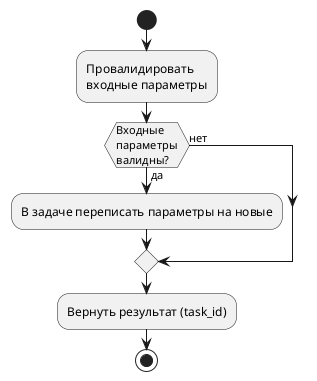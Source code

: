 @startuml

start

:Провалидировать\nвходные параметры;

if (Входные\nпараметры\nвалидны?) then (да)

:В задаче переписать параметры на новые;

else (нет)

endif

:Вернуть результат (task_id);

stop

@enduml
